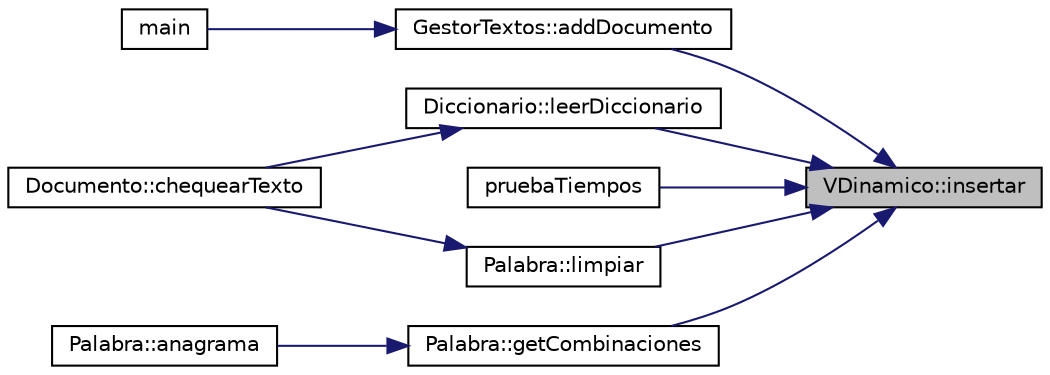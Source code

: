 digraph "VDinamico::insertar"
{
 // LATEX_PDF_SIZE
  edge [fontname="Helvetica",fontsize="10",labelfontname="Helvetica",labelfontsize="10"];
  node [fontname="Helvetica",fontsize="10",shape=record];
  rankdir="RL";
  Node22 [label="VDinamico::insertar",height=0.2,width=0.4,color="black", fillcolor="grey75", style="filled", fontcolor="black",tooltip=" "];
  Node22 -> Node23 [dir="back",color="midnightblue",fontsize="10",style="solid",fontname="Helvetica"];
  Node23 [label="Diccionario::leerDiccionario",height=0.2,width=0.4,color="black", fillcolor="white", style="filled",URL="$class_diccionario.html#a088040a7ba4d92a3682703d10ceb44f1",tooltip=" "];
  Node23 -> Node24 [dir="back",color="midnightblue",fontsize="10",style="solid",fontname="Helvetica"];
  Node24 [label="Documento::chequearTexto",height=0.2,width=0.4,color="black", fillcolor="white", style="filled",URL="$class_documento.html#a961a2128c38cd2910b92f6e7d81cb810",tooltip=" "];
  Node22 -> Node25 [dir="back",color="midnightblue",fontsize="10",style="solid",fontname="Helvetica"];
  Node25 [label="GestorTextos::addDocumento",height=0.2,width=0.4,color="black", fillcolor="white", style="filled",URL="$class_gestor_textos.html#a40aecde4a3b251853d278b67301fd363",tooltip=" "];
  Node25 -> Node26 [dir="back",color="midnightblue",fontsize="10",style="solid",fontname="Helvetica"];
  Node26 [label="main",height=0.2,width=0.4,color="black", fillcolor="white", style="filled",URL="$main_8cpp.html#a3c04138a5bfe5d72780bb7e82a18e627",tooltip=" "];
  Node22 -> Node27 [dir="back",color="midnightblue",fontsize="10",style="solid",fontname="Helvetica"];
  Node27 [label="pruebaTiempos",height=0.2,width=0.4,color="black", fillcolor="white", style="filled",URL="$main_8cpp.html#a06bdb8313045d839aee9ece970600f99",tooltip=" "];
  Node22 -> Node28 [dir="back",color="midnightblue",fontsize="10",style="solid",fontname="Helvetica"];
  Node28 [label="Palabra::getCombinaciones",height=0.2,width=0.4,color="black", fillcolor="white", style="filled",URL="$class_palabra.html#ae01250f9088dde49b3b30abf88af2ad2",tooltip=" "];
  Node28 -> Node29 [dir="back",color="midnightblue",fontsize="10",style="solid",fontname="Helvetica"];
  Node29 [label="Palabra::anagrama",height=0.2,width=0.4,color="black", fillcolor="white", style="filled",URL="$class_palabra.html#a9624996a59bcd4faa131be93b8a6d35c",tooltip=" "];
  Node22 -> Node30 [dir="back",color="midnightblue",fontsize="10",style="solid",fontname="Helvetica"];
  Node30 [label="Palabra::limpiar",height=0.2,width=0.4,color="black", fillcolor="white", style="filled",URL="$class_palabra.html#a12f35587a8e7584cec2b14cbbe31a081",tooltip=" "];
  Node30 -> Node24 [dir="back",color="midnightblue",fontsize="10",style="solid",fontname="Helvetica"];
}
